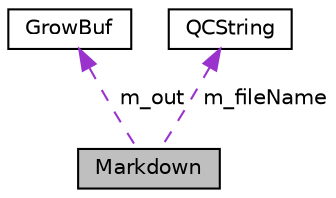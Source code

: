 digraph "Markdown"
{
 // INTERACTIVE_SVG=YES
 // LATEX_PDF_SIZE
  edge [fontname="Helvetica",fontsize="10",labelfontname="Helvetica",labelfontsize="10"];
  node [fontname="Helvetica",fontsize="10",shape=record];
  Node1 [label="Markdown",height=0.2,width=0.4,color="black", fillcolor="grey75", style="filled", fontcolor="black",tooltip="Helper class to process markdown formatted text"];
  Node2 -> Node1 [dir="back",color="darkorchid3",fontsize="10",style="dashed",label=" m_out" ,fontname="Helvetica"];
  Node2 [label="GrowBuf",height=0.2,width=0.4,color="black", fillcolor="white", style="filled",URL="$d8/d33/class_grow_buf.html",tooltip="Class representing a string buffer optimised for growing."];
  Node3 -> Node1 [dir="back",color="darkorchid3",fontsize="10",style="dashed",label=" m_fileName" ,fontname="Helvetica"];
  Node3 [label="QCString",height=0.2,width=0.4,color="black", fillcolor="white", style="filled",URL="$d9/d45/class_q_c_string.html",tooltip="This is an alternative implementation of QCString."];
}
